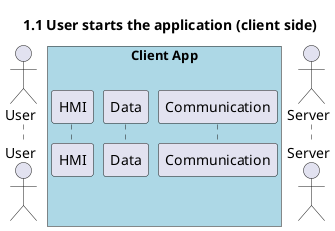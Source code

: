 @startuml 1.1 User starts the application (client side)
title 1.1 User starts the application (client side)

actor "User" as user
box "Client App" #LightBlue
    participant "HMI" as hmi
    participant "Data" as data
    participant "Communication" as com
end box
actor "Server" as server

@enduml